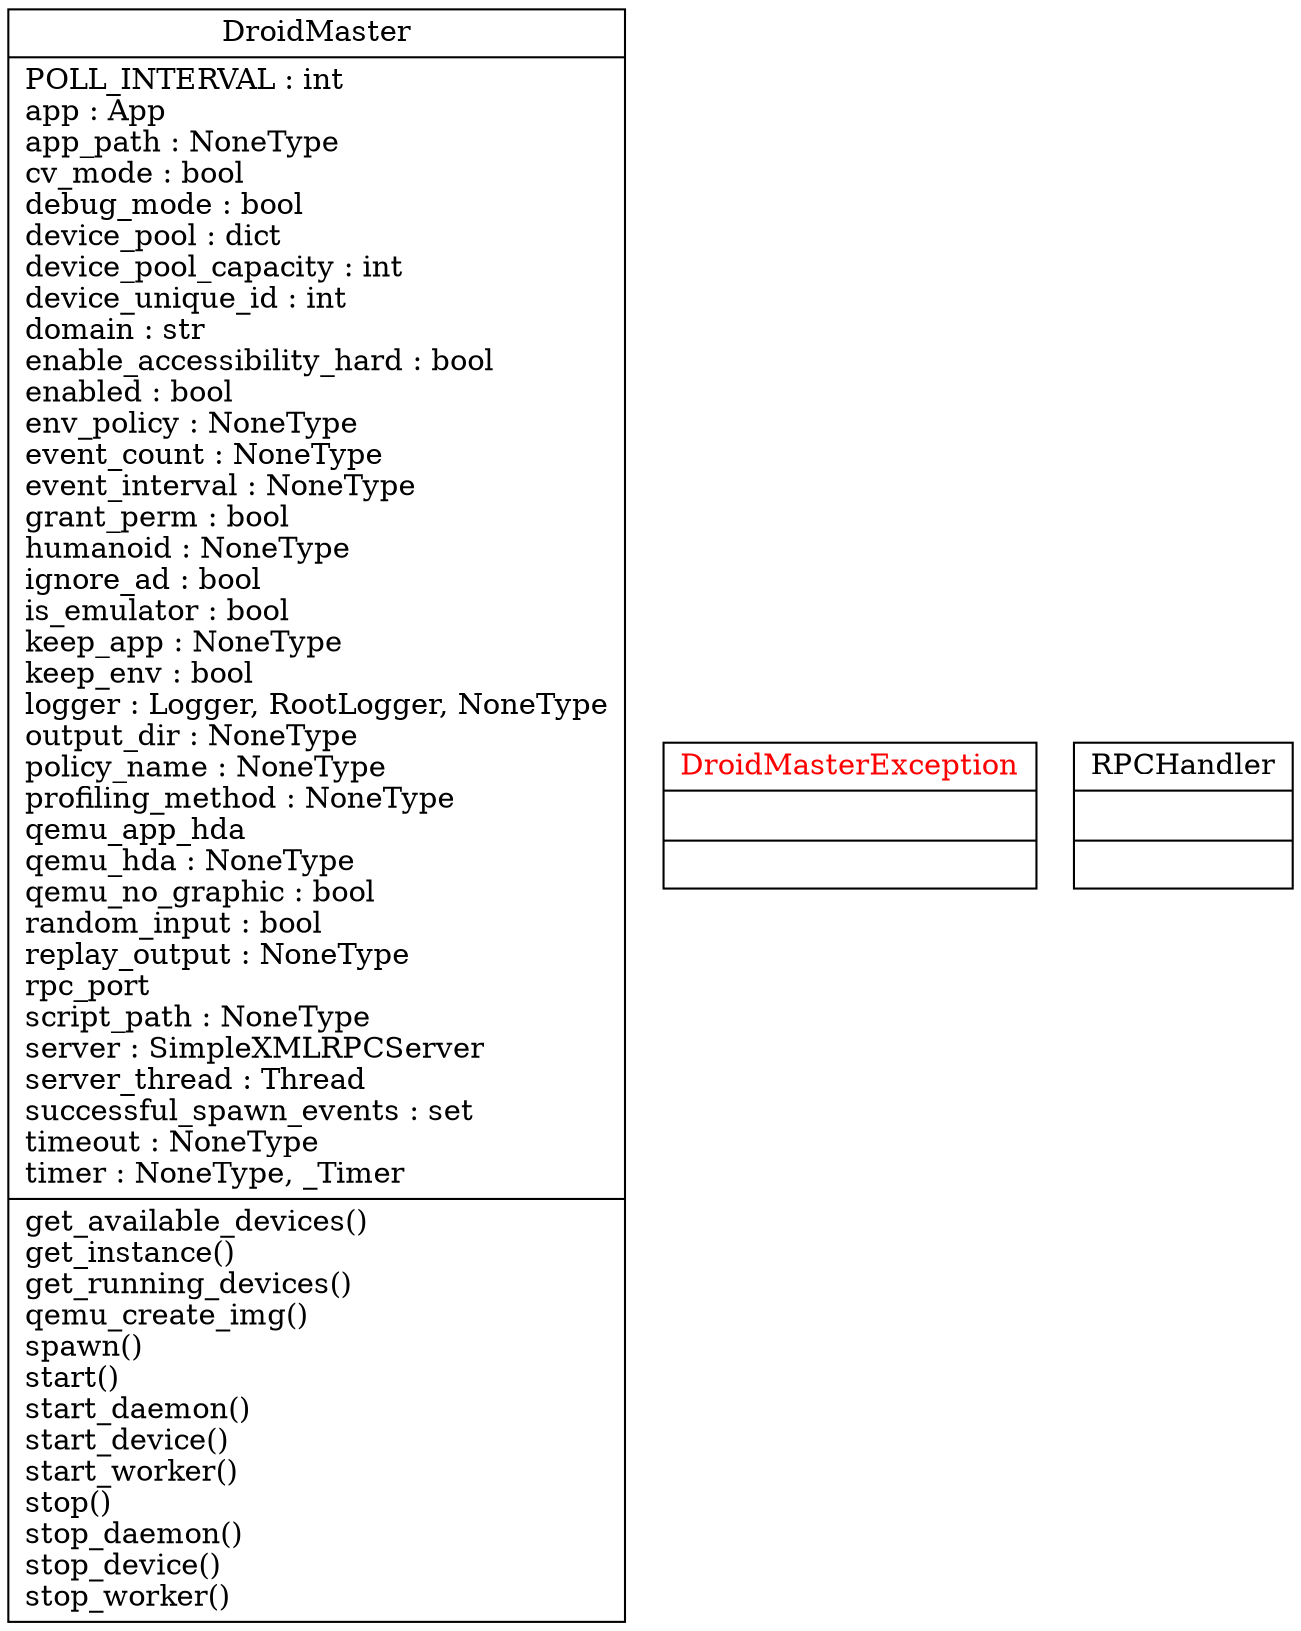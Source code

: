 digraph "classes_droidmaster" {
charset="utf-8"
rankdir=BT
"0" [label="{DroidMaster|POLL_INTERVAL : int\lapp : App\lapp_path : NoneType\lcv_mode : bool\ldebug_mode : bool\ldevice_pool : dict\ldevice_pool_capacity : int\ldevice_unique_id : int\ldomain : str\lenable_accessibility_hard : bool\lenabled : bool\lenv_policy : NoneType\levent_count : NoneType\levent_interval : NoneType\lgrant_perm : bool\lhumanoid : NoneType\lignore_ad : bool\lis_emulator : bool\lkeep_app : NoneType\lkeep_env : bool\llogger : Logger, RootLogger, NoneType\loutput_dir : NoneType\lpolicy_name : NoneType\lprofiling_method : NoneType\lqemu_app_hda\lqemu_hda : NoneType\lqemu_no_graphic : bool\lrandom_input : bool\lreplay_output : NoneType\lrpc_port\lscript_path : NoneType\lserver : SimpleXMLRPCServer\lserver_thread : Thread\lsuccessful_spawn_events : set\ltimeout : NoneType\ltimer : NoneType, _Timer\l|get_available_devices()\lget_instance()\lget_running_devices()\lqemu_create_img()\lspawn()\lstart()\lstart_daemon()\lstart_device()\lstart_worker()\lstop()\lstop_daemon()\lstop_device()\lstop_worker()\l}", shape="record"];
"1" [fontcolor="red", label="{DroidMasterException|\l|}", shape="record"];
"2" [label="{RPCHandler|\l|}", shape="record"];
}
